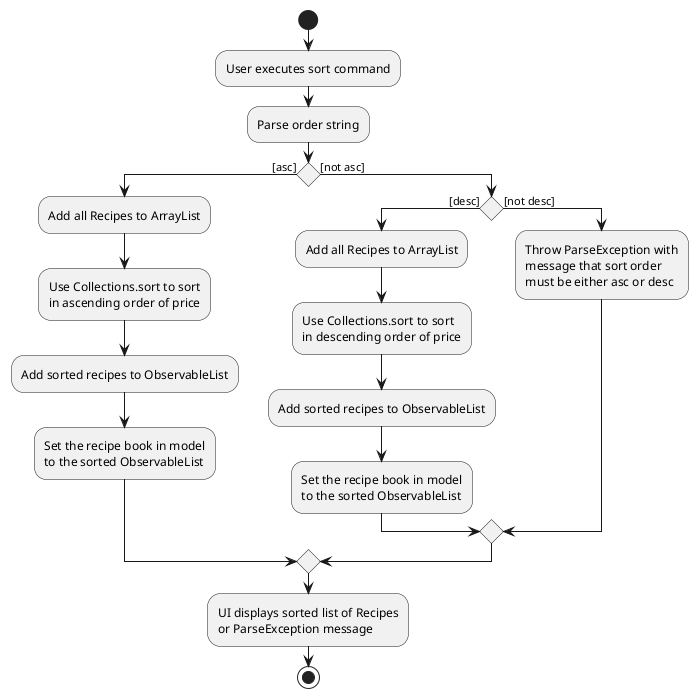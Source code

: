 @startuml
start
:User executes sort command;
:Parse order string;
if () then ([asc])
    :Add all Recipes to ArrayList;
    :Use Collections.sort to sort
    in ascending order of price;
    :Add sorted recipes to ObservableList;
    :Set the recipe book in model
    to the sorted ObservableList;
else ([not asc])
if () then ([desc])
    :Add all Recipes to ArrayList;
    :Use Collections.sort to sort
    in descending order of price;
    :Add sorted recipes to ObservableList;
    :Set the recipe book in model
    to the sorted ObservableList;
else ([not desc])
    :Throw ParseException with
    message that sort order
    must be either asc or desc;
endif
endif
:UI displays sorted list of Recipes
or ParseException message;
stop
@enduml
